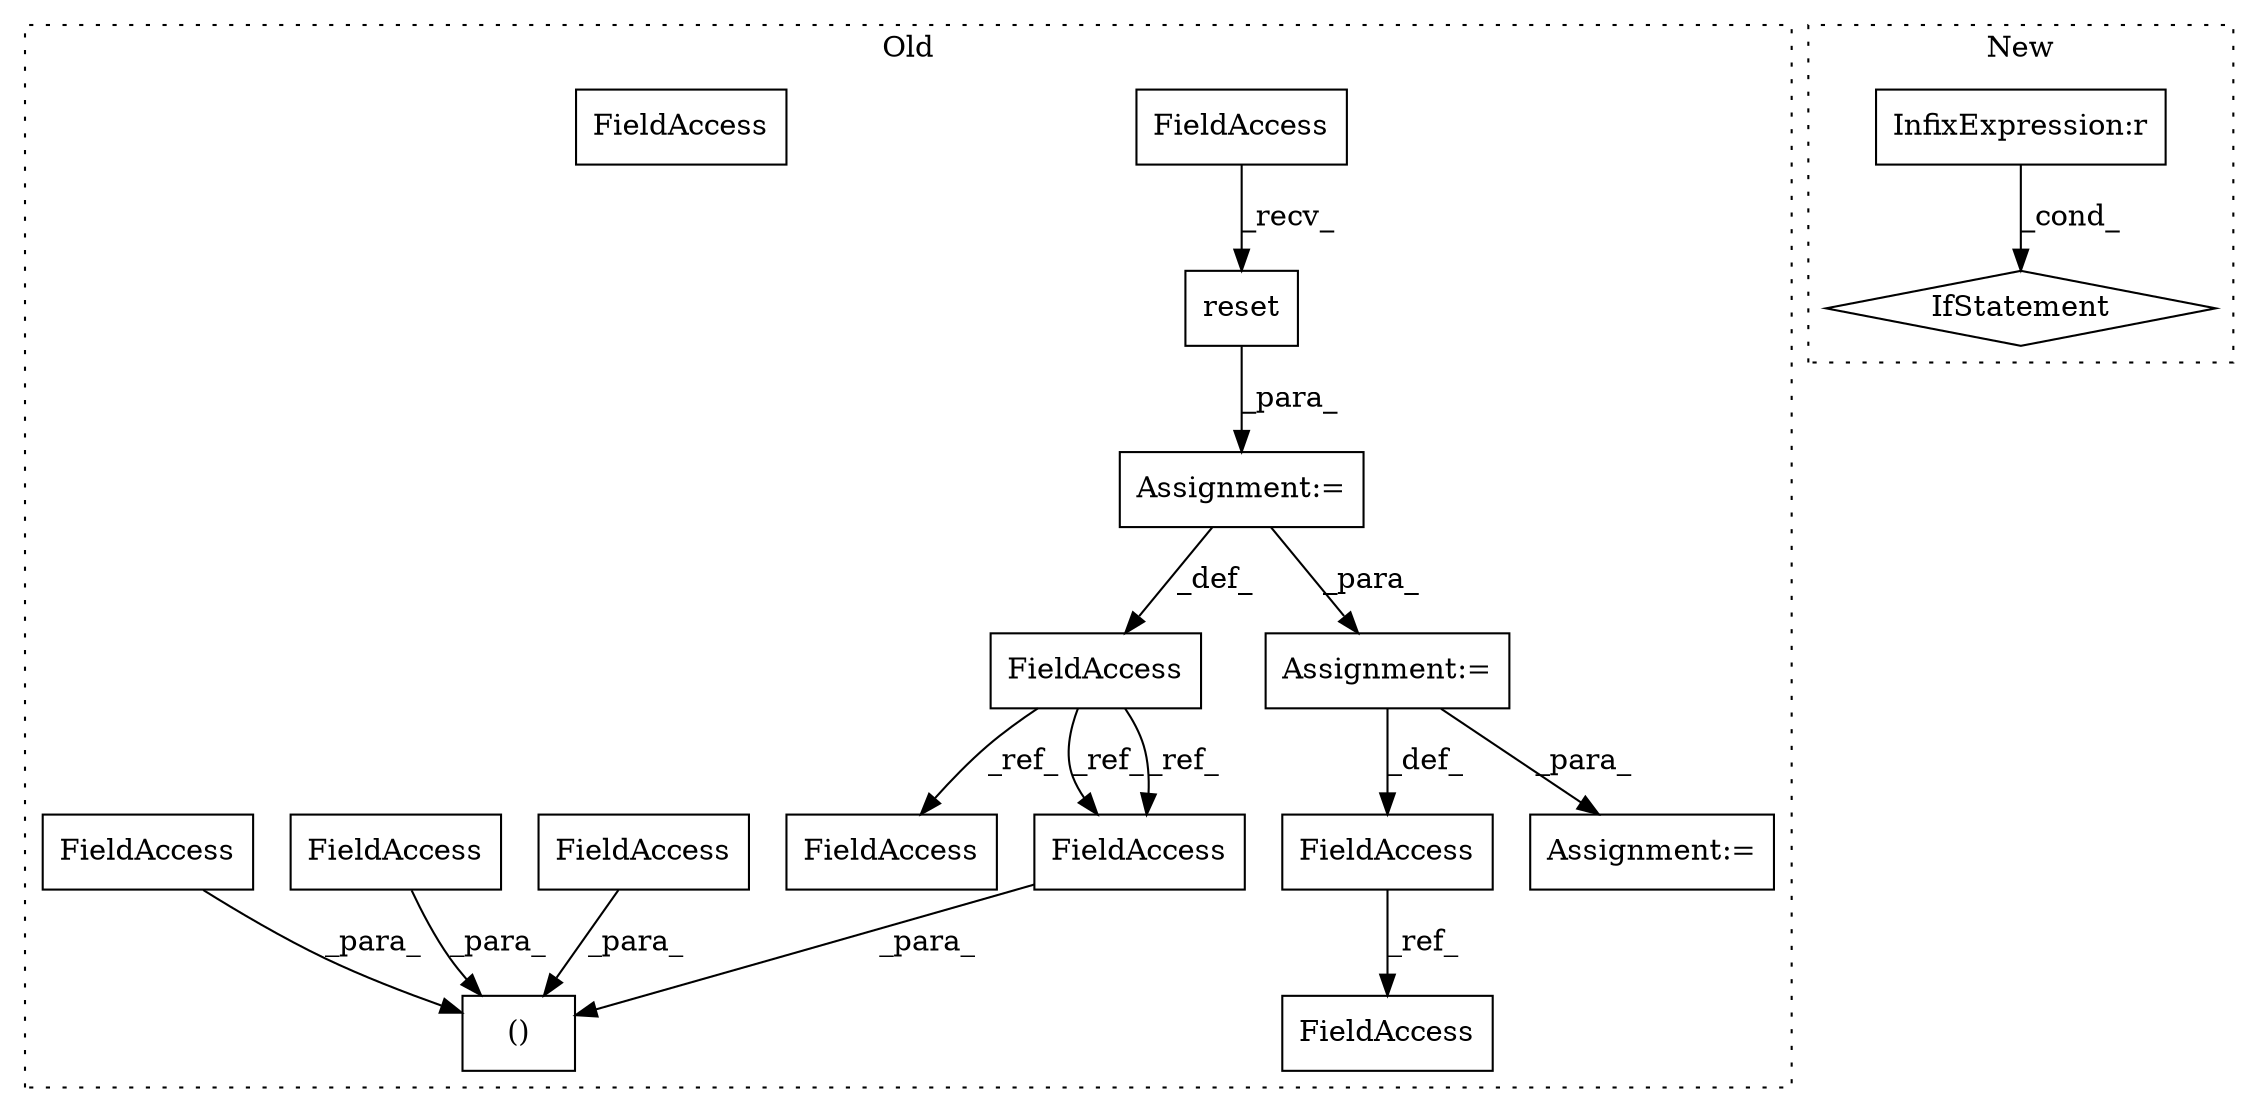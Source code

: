 digraph G {
subgraph cluster0 {
1 [label="reset" a="32" s="2878" l="7" shape="box"];
3 [label="FieldAccess" a="22" s="2874" l="3" shape="box"];
5 [label="FieldAccess" a="22" s="2868" l="5" shape="box"];
6 [label="Assignment:=" a="7" s="2873" l="1" shape="box"];
7 [label="()" a="106" s="3028" l="55" shape="box"];
8 [label="FieldAccess" a="22" s="3003" l="5" shape="box"];
9 [label="FieldAccess" a="22" s="2982" l="6" shape="box"];
10 [label="FieldAccess" a="22" s="3028" l="5" shape="box"];
11 [label="FieldAccess" a="22" s="3094" l="6" shape="box"];
12 [label="FieldAccess" a="22" s="3065" l="4" shape="box"];
13 [label="FieldAccess" a="22" s="3082" l="1" shape="box"];
14 [label="FieldAccess" a="22" s="3046" l="6" shape="box"];
15 [label="Assignment:=" a="7" s="2988" l="1" shape="box"];
16 [label="Assignment:=" a="7" s="3083" l="2" shape="box"];
17 [label="FieldAccess" a="22" s="3028" l="5" shape="box"];
label = "Old";
style="dotted";
}
subgraph cluster1 {
2 [label="IfStatement" a="25" s="3952,3978" l="4,2" shape="diamond"];
4 [label="InfixExpression:r" a="27" s="3964" l="4" shape="box"];
label = "New";
style="dotted";
}
1 -> 6 [label="_para_"];
3 -> 1 [label="_recv_"];
4 -> 2 [label="_cond_"];
5 -> 17 [label="_ref_"];
5 -> 17 [label="_ref_"];
5 -> 8 [label="_ref_"];
6 -> 5 [label="_def_"];
6 -> 15 [label="_para_"];
9 -> 11 [label="_ref_"];
12 -> 7 [label="_para_"];
13 -> 7 [label="_para_"];
14 -> 7 [label="_para_"];
15 -> 16 [label="_para_"];
15 -> 9 [label="_def_"];
17 -> 7 [label="_para_"];
}